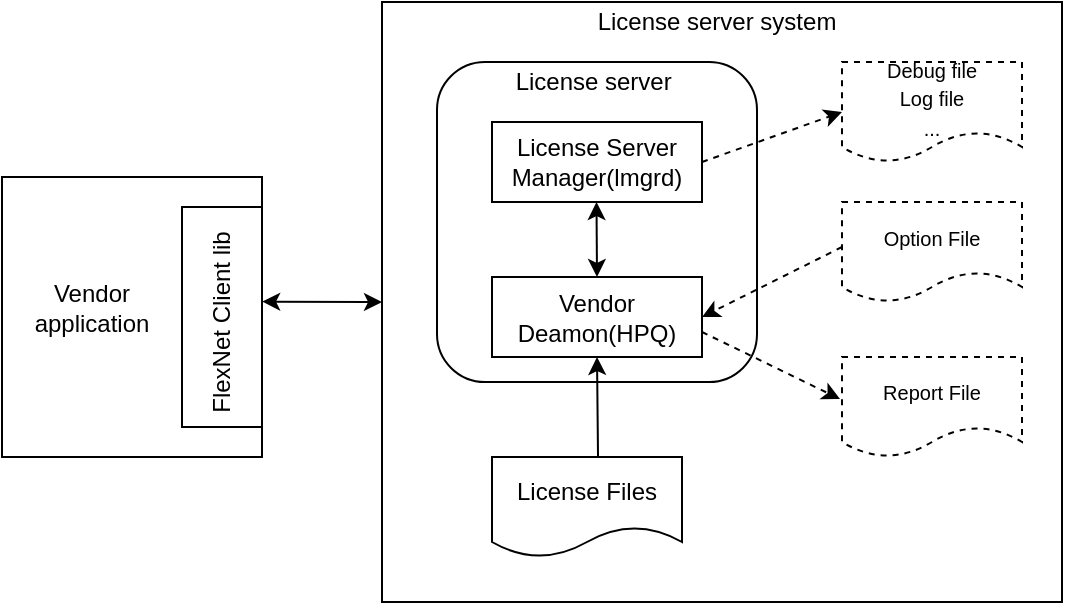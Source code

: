 <mxfile version="13.8.1" type="github" pages="2">
  <diagram id="f8CA-2ox_vJOR9wTWa05" name="ClientSide_whole_arch">
    <mxGraphModel dx="831" dy="512" grid="1" gridSize="10" guides="1" tooltips="1" connect="1" arrows="1" fold="1" page="1" pageScale="1" pageWidth="827" pageHeight="1169" math="0" shadow="0">
      <root>
        <mxCell id="0" />
        <mxCell id="1" parent="0" />
        <mxCell id="Uoa-fMcI6RaNsgmlIfMM-1" value="" style="rounded=0;whiteSpace=wrap;html=1;" vertex="1" parent="1">
          <mxGeometry x="180" y="357.5" width="130" height="140" as="geometry" />
        </mxCell>
        <mxCell id="Uoa-fMcI6RaNsgmlIfMM-2" value="Vendor application" style="text;html=1;strokeColor=none;fillColor=none;align=center;verticalAlign=middle;whiteSpace=wrap;rounded=0;rotation=0;" vertex="1" parent="1">
          <mxGeometry x="190" y="382.5" width="70" height="80" as="geometry" />
        </mxCell>
        <mxCell id="Uoa-fMcI6RaNsgmlIfMM-5" value="" style="rounded=0;whiteSpace=wrap;html=1;" vertex="1" parent="1">
          <mxGeometry x="370" y="270" width="340" height="300" as="geometry" />
        </mxCell>
        <mxCell id="Uoa-fMcI6RaNsgmlIfMM-6" value="" style="rounded=1;whiteSpace=wrap;html=1;" vertex="1" parent="1">
          <mxGeometry x="397.5" y="300" width="160" height="160" as="geometry" />
        </mxCell>
        <mxCell id="Uoa-fMcI6RaNsgmlIfMM-7" value="License Server Manager(lmgrd)" style="rounded=0;whiteSpace=wrap;html=1;" vertex="1" parent="1">
          <mxGeometry x="425" y="330" width="105" height="40" as="geometry" />
        </mxCell>
        <mxCell id="Uoa-fMcI6RaNsgmlIfMM-8" value="Vendor Deamon(HPQ)" style="rounded=0;whiteSpace=wrap;html=1;" vertex="1" parent="1">
          <mxGeometry x="425" y="407.5" width="105" height="40" as="geometry" />
        </mxCell>
        <mxCell id="Uoa-fMcI6RaNsgmlIfMM-9" value="" style="endArrow=classic;startArrow=classic;html=1;exitX=0.5;exitY=0;exitDx=0;exitDy=0;" edge="1" parent="1" source="Uoa-fMcI6RaNsgmlIfMM-8">
          <mxGeometry width="50" height="50" relative="1" as="geometry">
            <mxPoint x="477.25" y="400" as="sourcePoint" />
            <mxPoint x="477.25" y="370" as="targetPoint" />
          </mxGeometry>
        </mxCell>
        <mxCell id="Uoa-fMcI6RaNsgmlIfMM-10" value="License server&amp;nbsp;" style="text;html=1;strokeColor=none;fillColor=none;align=center;verticalAlign=middle;whiteSpace=wrap;rounded=0;" vertex="1" parent="1">
          <mxGeometry x="415" y="300" width="125" height="20" as="geometry" />
        </mxCell>
        <mxCell id="Uoa-fMcI6RaNsgmlIfMM-13" value="License Files" style="shape=document;whiteSpace=wrap;html=1;boundedLbl=1;strokeColor=#000000;fillColor=#FFFFFF;" vertex="1" parent="1">
          <mxGeometry x="425" y="497.5" width="95" height="50" as="geometry" />
        </mxCell>
        <mxCell id="Uoa-fMcI6RaNsgmlIfMM-14" value="&lt;font style=&quot;font-size: 10px&quot;&gt;Debug file&lt;br&gt;Log file&lt;br&gt;...&lt;/font&gt;" style="shape=document;whiteSpace=wrap;html=1;boundedLbl=1;strokeColor=#000000;fillColor=#FFFFFF;dashed=1;" vertex="1" parent="1">
          <mxGeometry x="600" y="300" width="90" height="50" as="geometry" />
        </mxCell>
        <mxCell id="Uoa-fMcI6RaNsgmlIfMM-18" value="&lt;span style=&quot;font-size: 10px&quot;&gt;Option File&lt;/span&gt;" style="shape=document;whiteSpace=wrap;html=1;boundedLbl=1;strokeColor=#000000;fillColor=#FFFFFF;dashed=1;" vertex="1" parent="1">
          <mxGeometry x="600" y="370" width="90" height="50" as="geometry" />
        </mxCell>
        <mxCell id="Uoa-fMcI6RaNsgmlIfMM-19" value="&lt;span style=&quot;font-size: 10px&quot;&gt;Report File&lt;/span&gt;" style="shape=document;whiteSpace=wrap;html=1;boundedLbl=1;strokeColor=#000000;fillColor=#FFFFFF;dashed=1;" vertex="1" parent="1">
          <mxGeometry x="600" y="447.5" width="90" height="50" as="geometry" />
        </mxCell>
        <mxCell id="Uoa-fMcI6RaNsgmlIfMM-20" value="" style="endArrow=classic;html=1;entryX=0;entryY=0.5;entryDx=0;entryDy=0;dashed=1;" edge="1" parent="1" target="Uoa-fMcI6RaNsgmlIfMM-14">
          <mxGeometry width="50" height="50" relative="1" as="geometry">
            <mxPoint x="530" y="350" as="sourcePoint" />
            <mxPoint x="590" y="360" as="targetPoint" />
          </mxGeometry>
        </mxCell>
        <mxCell id="Uoa-fMcI6RaNsgmlIfMM-21" value="" style="endArrow=classic;html=1;entryX=-0.011;entryY=0.42;entryDx=0;entryDy=0;dashed=1;entryPerimeter=0;" edge="1" parent="1" target="Uoa-fMcI6RaNsgmlIfMM-19">
          <mxGeometry width="50" height="50" relative="1" as="geometry">
            <mxPoint x="530" y="435" as="sourcePoint" />
            <mxPoint x="600" y="410" as="targetPoint" />
          </mxGeometry>
        </mxCell>
        <mxCell id="Uoa-fMcI6RaNsgmlIfMM-22" value="" style="endArrow=classic;html=1;entryX=1;entryY=0.5;entryDx=0;entryDy=0;dashed=1;" edge="1" parent="1" target="Uoa-fMcI6RaNsgmlIfMM-8">
          <mxGeometry width="50" height="50" relative="1" as="geometry">
            <mxPoint x="600" y="392.5" as="sourcePoint" />
            <mxPoint x="670" y="367.5" as="targetPoint" />
          </mxGeometry>
        </mxCell>
        <mxCell id="Uoa-fMcI6RaNsgmlIfMM-23" value="" style="endArrow=classic;html=1;entryX=0.5;entryY=1;entryDx=0;entryDy=0;exitX=0.558;exitY=0;exitDx=0;exitDy=0;exitPerimeter=0;" edge="1" parent="1" source="Uoa-fMcI6RaNsgmlIfMM-13" target="Uoa-fMcI6RaNsgmlIfMM-8">
          <mxGeometry width="50" height="50" relative="1" as="geometry">
            <mxPoint x="460" y="497.5" as="sourcePoint" />
            <mxPoint x="510" y="447.5" as="targetPoint" />
          </mxGeometry>
        </mxCell>
        <mxCell id="Uoa-fMcI6RaNsgmlIfMM-24" value="" style="rounded=0;whiteSpace=wrap;html=1;strokeColor=#000000;fillColor=#FFFFFF;" vertex="1" parent="1">
          <mxGeometry x="270" y="372.5" width="40" height="110" as="geometry" />
        </mxCell>
        <mxCell id="Uoa-fMcI6RaNsgmlIfMM-3" value="FlexNet Client lib" style="text;html=1;strokeColor=none;fillColor=none;align=center;verticalAlign=middle;whiteSpace=wrap;rounded=0;rotation=-90;" vertex="1" parent="1">
          <mxGeometry x="240" y="412.5" width="100" height="35" as="geometry" />
        </mxCell>
        <mxCell id="Uoa-fMcI6RaNsgmlIfMM-25" value="" style="endArrow=classic;startArrow=classic;html=1;entryX=0;entryY=0.5;entryDx=0;entryDy=0;exitX=1.002;exitY=0.43;exitDx=0;exitDy=0;exitPerimeter=0;" edge="1" parent="1" source="Uoa-fMcI6RaNsgmlIfMM-24" target="Uoa-fMcI6RaNsgmlIfMM-5">
          <mxGeometry width="50" height="50" relative="1" as="geometry">
            <mxPoint x="310" y="422.5" as="sourcePoint" />
            <mxPoint x="360" y="372.5" as="targetPoint" />
          </mxGeometry>
        </mxCell>
        <mxCell id="Uoa-fMcI6RaNsgmlIfMM-26" value="License server system" style="text;html=1;strokeColor=none;fillColor=none;align=center;verticalAlign=middle;whiteSpace=wrap;rounded=0;" vertex="1" parent="1">
          <mxGeometry x="475" y="270" width="125" height="20" as="geometry" />
        </mxCell>
      </root>
    </mxGraphModel>
  </diagram>
  <diagram id="xXKNxS_N3GJ7wFL4jTjx" name="Page-2">
    <mxGraphModel dx="949" dy="585" grid="1" gridSize="10" guides="1" tooltips="1" connect="1" arrows="1" fold="1" page="1" pageScale="1" pageWidth="827" pageHeight="1169" math="0" shadow="0">
      <root>
        <mxCell id="7HYYpqahY4b_rM5mFEKF-0" />
        <mxCell id="7HYYpqahY4b_rM5mFEKF-1" parent="7HYYpqahY4b_rM5mFEKF-0" />
        <mxCell id="7HYYpqahY4b_rM5mFEKF-2" value="Vendor cloud side" style="rounded=1;whiteSpace=wrap;html=1;strokeColor=#000000;fillColor=#FFFFFF;" vertex="1" parent="7HYYpqahY4b_rM5mFEKF-1">
          <mxGeometry x="390" y="400" width="166" height="80" as="geometry" />
        </mxCell>
        <mxCell id="7HYYpqahY4b_rM5mFEKF-3" value="" style="endArrow=none;dashed=1;html=1;" edge="1" parent="7HYYpqahY4b_rM5mFEKF-1">
          <mxGeometry width="50" height="50" relative="1" as="geometry">
            <mxPoint x="290" y="520" as="sourcePoint" />
            <mxPoint x="680" y="520" as="targetPoint" />
          </mxGeometry>
        </mxCell>
        <mxCell id="7HYYpqahY4b_rM5mFEKF-4" value="" style="rounded=1;whiteSpace=wrap;html=1;strokeColor=#000000;fillColor=#FFFFFF;" vertex="1" parent="7HYYpqahY4b_rM5mFEKF-1">
          <mxGeometry x="320" y="585" width="140" height="80" as="geometry" />
        </mxCell>
        <mxCell id="7HYYpqahY4b_rM5mFEKF-5" value="FlexNet enabled application" style="text;html=1;strokeColor=none;fillColor=none;align=center;verticalAlign=middle;whiteSpace=wrap;rounded=0;" vertex="1" parent="7HYYpqahY4b_rM5mFEKF-1">
          <mxGeometry x="335" y="612.5" width="110" height="25" as="geometry" />
        </mxCell>
        <mxCell id="7HYYpqahY4b_rM5mFEKF-6" value="License server" style="rounded=1;whiteSpace=wrap;html=1;strokeColor=#000000;fillColor=#FFFFFF;" vertex="1" parent="7HYYpqahY4b_rM5mFEKF-1">
          <mxGeometry x="500" y="585" width="140" height="80" as="geometry" />
        </mxCell>
        <mxCell id="7HYYpqahY4b_rM5mFEKF-7" value="" style="endArrow=classic;startArrow=classic;html=1;" edge="1" parent="7HYYpqahY4b_rM5mFEKF-1">
          <mxGeometry width="50" height="50" relative="1" as="geometry">
            <mxPoint x="460" y="624.71" as="sourcePoint" />
            <mxPoint x="500" y="625" as="targetPoint" />
          </mxGeometry>
        </mxCell>
        <mxCell id="7HYYpqahY4b_rM5mFEKF-8" value="Cloud side" style="text;html=1;strokeColor=none;fillColor=none;align=center;verticalAlign=middle;whiteSpace=wrap;rounded=0;" vertex="1" parent="7HYYpqahY4b_rM5mFEKF-1">
          <mxGeometry x="590" y="470" width="90" height="40" as="geometry" />
        </mxCell>
        <mxCell id="7HYYpqahY4b_rM5mFEKF-9" value="Customer LAN side" style="text;html=1;strokeColor=none;fillColor=none;align=center;verticalAlign=middle;whiteSpace=wrap;rounded=0;" vertex="1" parent="7HYYpqahY4b_rM5mFEKF-1">
          <mxGeometry x="590" y="520" width="90" height="40" as="geometry" />
        </mxCell>
      </root>
    </mxGraphModel>
  </diagram>
</mxfile>
